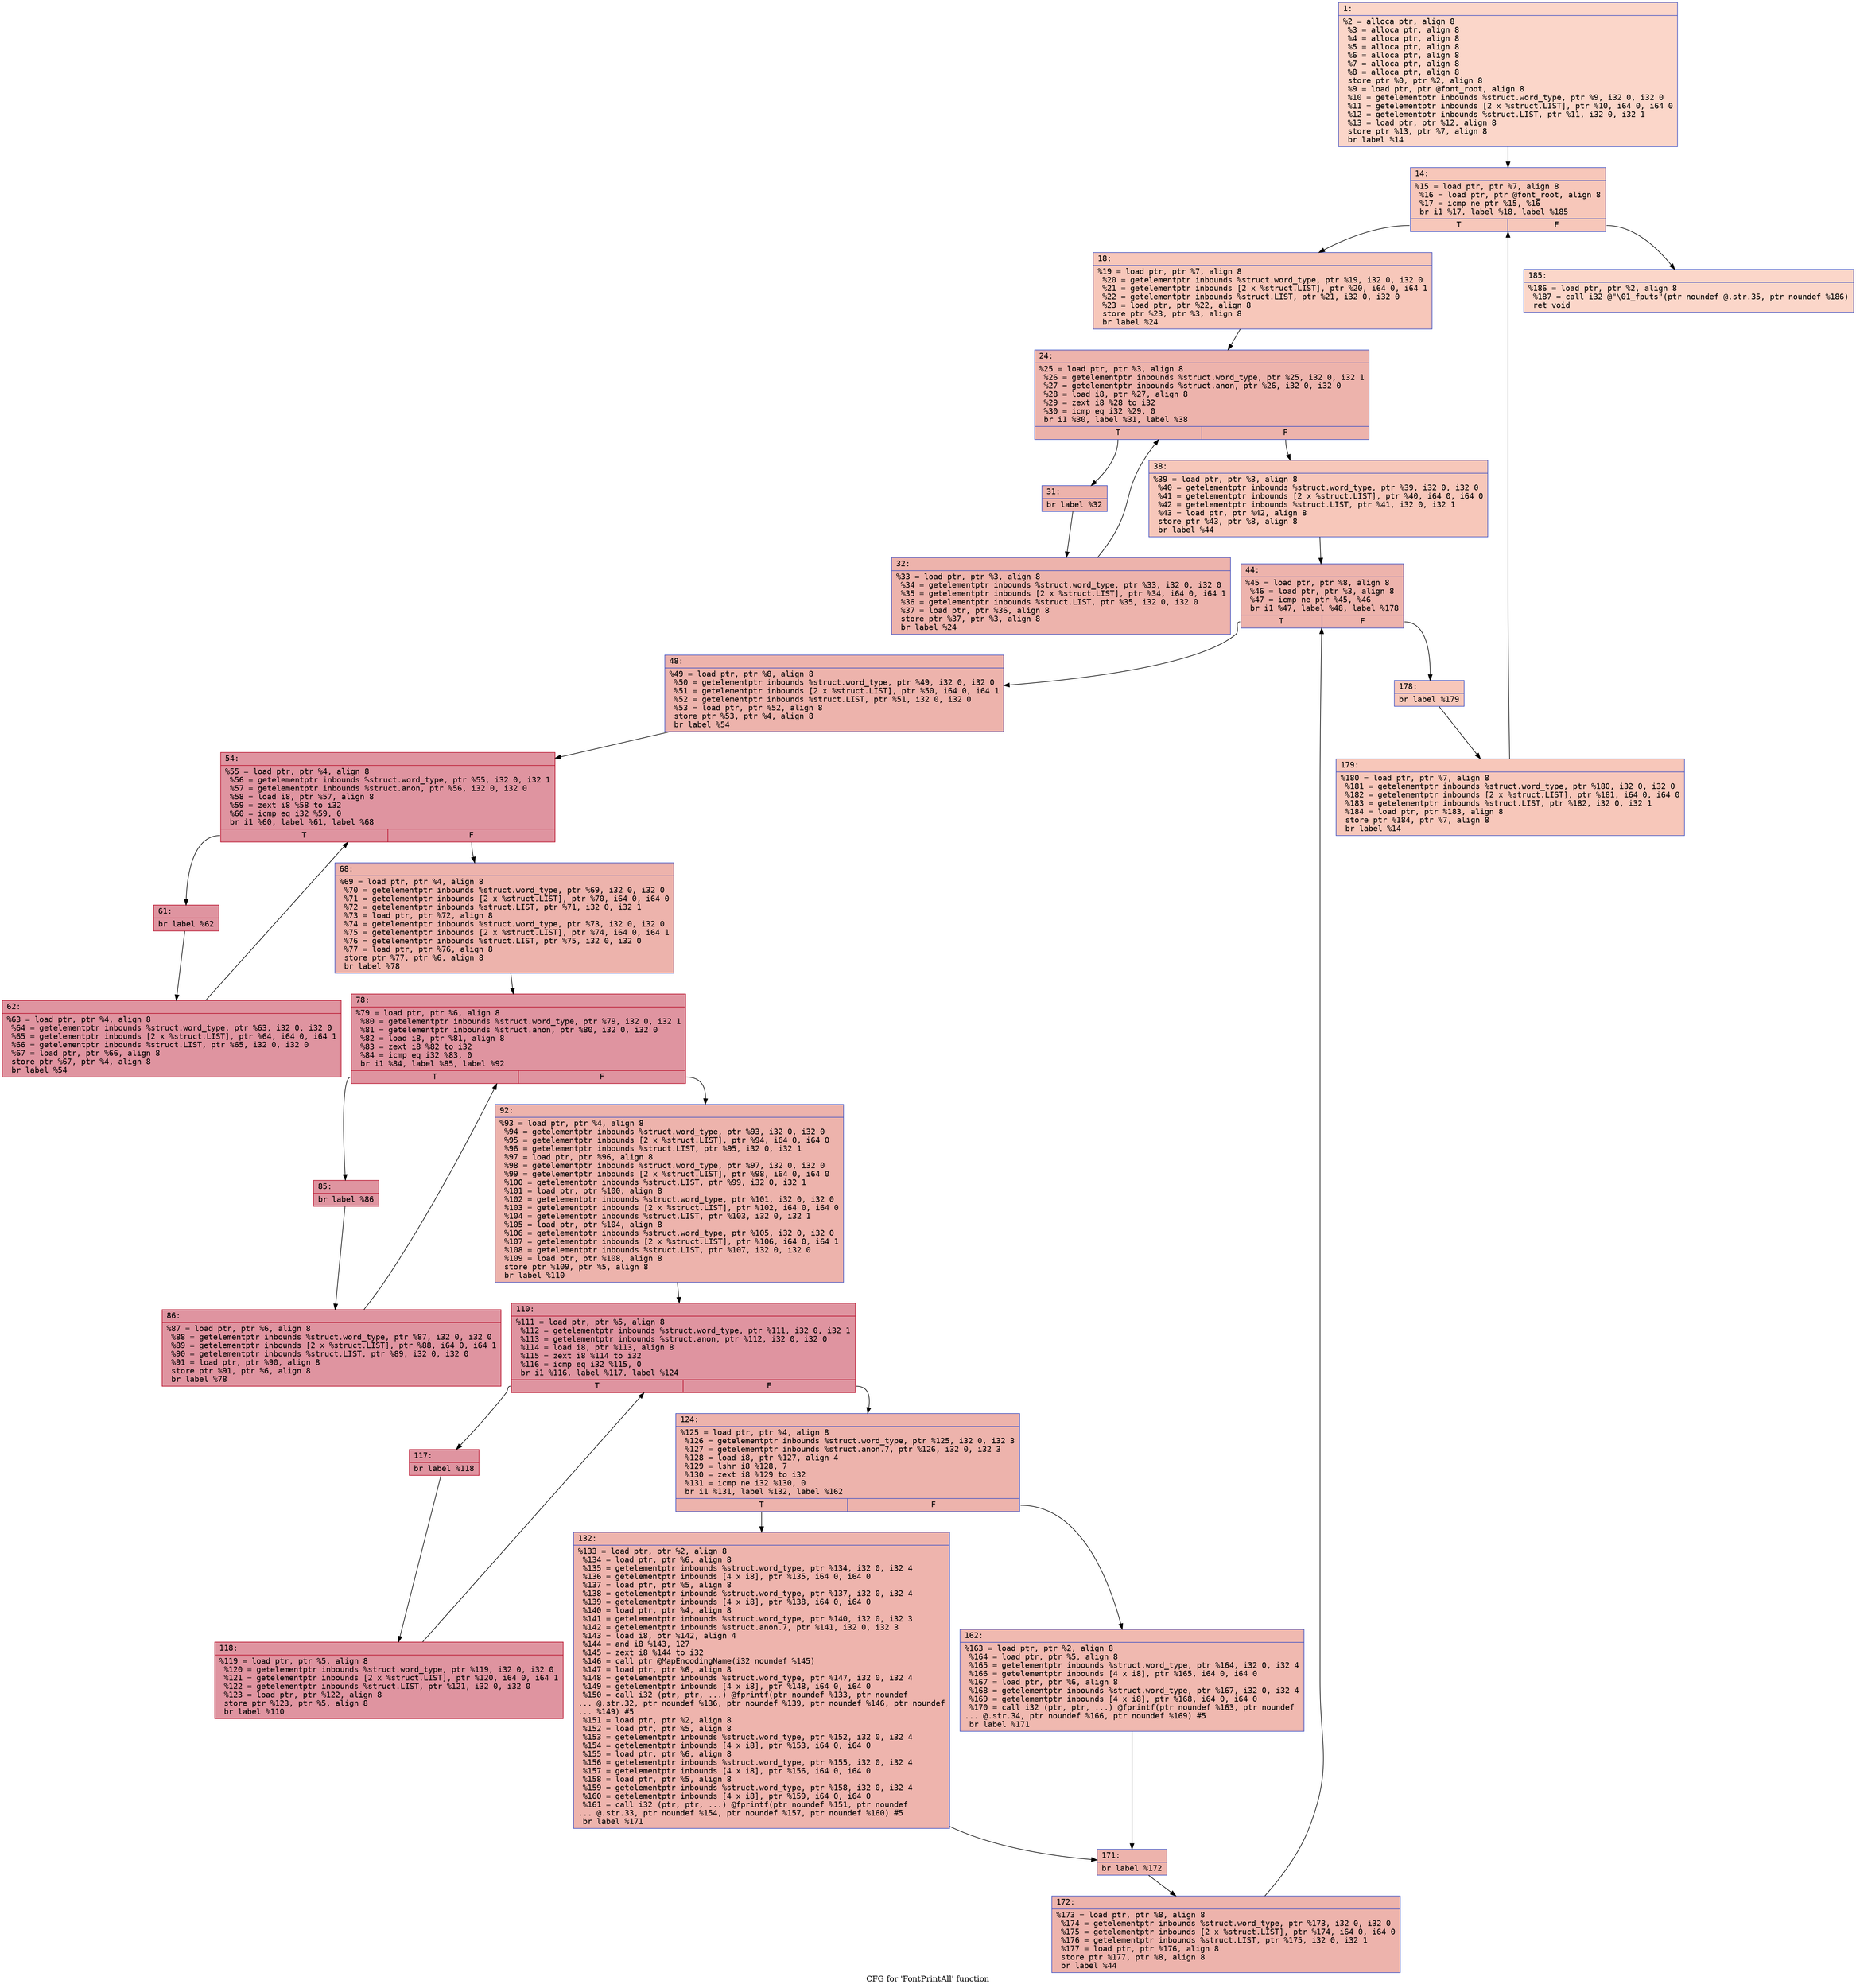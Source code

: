 digraph "CFG for 'FontPrintAll' function" {
	label="CFG for 'FontPrintAll' function";

	Node0x600000515270 [shape=record,color="#3d50c3ff", style=filled, fillcolor="#f6a38570" fontname="Courier",label="{1:\l|  %2 = alloca ptr, align 8\l  %3 = alloca ptr, align 8\l  %4 = alloca ptr, align 8\l  %5 = alloca ptr, align 8\l  %6 = alloca ptr, align 8\l  %7 = alloca ptr, align 8\l  %8 = alloca ptr, align 8\l  store ptr %0, ptr %2, align 8\l  %9 = load ptr, ptr @font_root, align 8\l  %10 = getelementptr inbounds %struct.word_type, ptr %9, i32 0, i32 0\l  %11 = getelementptr inbounds [2 x %struct.LIST], ptr %10, i64 0, i64 0\l  %12 = getelementptr inbounds %struct.LIST, ptr %11, i32 0, i32 1\l  %13 = load ptr, ptr %12, align 8\l  store ptr %13, ptr %7, align 8\l  br label %14\l}"];
	Node0x600000515270 -> Node0x600000515860[tooltip="1 -> 14\nProbability 100.00%" ];
	Node0x600000515860 [shape=record,color="#3d50c3ff", style=filled, fillcolor="#ec7f6370" fontname="Courier",label="{14:\l|  %15 = load ptr, ptr %7, align 8\l  %16 = load ptr, ptr @font_root, align 8\l  %17 = icmp ne ptr %15, %16\l  br i1 %17, label %18, label %185\l|{<s0>T|<s1>F}}"];
	Node0x600000515860:s0 -> Node0x6000005158b0[tooltip="14 -> 18\nProbability 96.88%" ];
	Node0x600000515860:s1 -> Node0x600000516080[tooltip="14 -> 185\nProbability 3.12%" ];
	Node0x6000005158b0 [shape=record,color="#3d50c3ff", style=filled, fillcolor="#ec7f6370" fontname="Courier",label="{18:\l|  %19 = load ptr, ptr %7, align 8\l  %20 = getelementptr inbounds %struct.word_type, ptr %19, i32 0, i32 0\l  %21 = getelementptr inbounds [2 x %struct.LIST], ptr %20, i64 0, i64 1\l  %22 = getelementptr inbounds %struct.LIST, ptr %21, i32 0, i32 0\l  %23 = load ptr, ptr %22, align 8\l  store ptr %23, ptr %3, align 8\l  br label %24\l}"];
	Node0x6000005158b0 -> Node0x600000515900[tooltip="18 -> 24\nProbability 100.00%" ];
	Node0x600000515900 [shape=record,color="#3d50c3ff", style=filled, fillcolor="#d6524470" fontname="Courier",label="{24:\l|  %25 = load ptr, ptr %3, align 8\l  %26 = getelementptr inbounds %struct.word_type, ptr %25, i32 0, i32 1\l  %27 = getelementptr inbounds %struct.anon, ptr %26, i32 0, i32 0\l  %28 = load i8, ptr %27, align 8\l  %29 = zext i8 %28 to i32\l  %30 = icmp eq i32 %29, 0\l  br i1 %30, label %31, label %38\l|{<s0>T|<s1>F}}"];
	Node0x600000515900:s0 -> Node0x600000515950[tooltip="24 -> 31\nProbability 96.88%" ];
	Node0x600000515900:s1 -> Node0x6000005159f0[tooltip="24 -> 38\nProbability 3.12%" ];
	Node0x600000515950 [shape=record,color="#3d50c3ff", style=filled, fillcolor="#d6524470" fontname="Courier",label="{31:\l|  br label %32\l}"];
	Node0x600000515950 -> Node0x6000005159a0[tooltip="31 -> 32\nProbability 100.00%" ];
	Node0x6000005159a0 [shape=record,color="#3d50c3ff", style=filled, fillcolor="#d6524470" fontname="Courier",label="{32:\l|  %33 = load ptr, ptr %3, align 8\l  %34 = getelementptr inbounds %struct.word_type, ptr %33, i32 0, i32 0\l  %35 = getelementptr inbounds [2 x %struct.LIST], ptr %34, i64 0, i64 1\l  %36 = getelementptr inbounds %struct.LIST, ptr %35, i32 0, i32 0\l  %37 = load ptr, ptr %36, align 8\l  store ptr %37, ptr %3, align 8\l  br label %24\l}"];
	Node0x6000005159a0 -> Node0x600000515900[tooltip="32 -> 24\nProbability 100.00%" ];
	Node0x6000005159f0 [shape=record,color="#3d50c3ff", style=filled, fillcolor="#ec7f6370" fontname="Courier",label="{38:\l|  %39 = load ptr, ptr %3, align 8\l  %40 = getelementptr inbounds %struct.word_type, ptr %39, i32 0, i32 0\l  %41 = getelementptr inbounds [2 x %struct.LIST], ptr %40, i64 0, i64 0\l  %42 = getelementptr inbounds %struct.LIST, ptr %41, i32 0, i32 1\l  %43 = load ptr, ptr %42, align 8\l  store ptr %43, ptr %8, align 8\l  br label %44\l}"];
	Node0x6000005159f0 -> Node0x600000515a40[tooltip="38 -> 44\nProbability 100.00%" ];
	Node0x600000515a40 [shape=record,color="#3d50c3ff", style=filled, fillcolor="#d6524470" fontname="Courier",label="{44:\l|  %45 = load ptr, ptr %8, align 8\l  %46 = load ptr, ptr %3, align 8\l  %47 = icmp ne ptr %45, %46\l  br i1 %47, label %48, label %178\l|{<s0>T|<s1>F}}"];
	Node0x600000515a40:s0 -> Node0x600000515a90[tooltip="44 -> 48\nProbability 96.88%" ];
	Node0x600000515a40:s1 -> Node0x600000515fe0[tooltip="44 -> 178\nProbability 3.12%" ];
	Node0x600000515a90 [shape=record,color="#3d50c3ff", style=filled, fillcolor="#d6524470" fontname="Courier",label="{48:\l|  %49 = load ptr, ptr %8, align 8\l  %50 = getelementptr inbounds %struct.word_type, ptr %49, i32 0, i32 0\l  %51 = getelementptr inbounds [2 x %struct.LIST], ptr %50, i64 0, i64 1\l  %52 = getelementptr inbounds %struct.LIST, ptr %51, i32 0, i32 0\l  %53 = load ptr, ptr %52, align 8\l  store ptr %53, ptr %4, align 8\l  br label %54\l}"];
	Node0x600000515a90 -> Node0x600000515ae0[tooltip="48 -> 54\nProbability 100.00%" ];
	Node0x600000515ae0 [shape=record,color="#b70d28ff", style=filled, fillcolor="#b70d2870" fontname="Courier",label="{54:\l|  %55 = load ptr, ptr %4, align 8\l  %56 = getelementptr inbounds %struct.word_type, ptr %55, i32 0, i32 1\l  %57 = getelementptr inbounds %struct.anon, ptr %56, i32 0, i32 0\l  %58 = load i8, ptr %57, align 8\l  %59 = zext i8 %58 to i32\l  %60 = icmp eq i32 %59, 0\l  br i1 %60, label %61, label %68\l|{<s0>T|<s1>F}}"];
	Node0x600000515ae0:s0 -> Node0x600000515b30[tooltip="54 -> 61\nProbability 96.88%" ];
	Node0x600000515ae0:s1 -> Node0x600000515bd0[tooltip="54 -> 68\nProbability 3.12%" ];
	Node0x600000515b30 [shape=record,color="#b70d28ff", style=filled, fillcolor="#b70d2870" fontname="Courier",label="{61:\l|  br label %62\l}"];
	Node0x600000515b30 -> Node0x600000515b80[tooltip="61 -> 62\nProbability 100.00%" ];
	Node0x600000515b80 [shape=record,color="#b70d28ff", style=filled, fillcolor="#b70d2870" fontname="Courier",label="{62:\l|  %63 = load ptr, ptr %4, align 8\l  %64 = getelementptr inbounds %struct.word_type, ptr %63, i32 0, i32 0\l  %65 = getelementptr inbounds [2 x %struct.LIST], ptr %64, i64 0, i64 1\l  %66 = getelementptr inbounds %struct.LIST, ptr %65, i32 0, i32 0\l  %67 = load ptr, ptr %66, align 8\l  store ptr %67, ptr %4, align 8\l  br label %54\l}"];
	Node0x600000515b80 -> Node0x600000515ae0[tooltip="62 -> 54\nProbability 100.00%" ];
	Node0x600000515bd0 [shape=record,color="#3d50c3ff", style=filled, fillcolor="#d6524470" fontname="Courier",label="{68:\l|  %69 = load ptr, ptr %4, align 8\l  %70 = getelementptr inbounds %struct.word_type, ptr %69, i32 0, i32 0\l  %71 = getelementptr inbounds [2 x %struct.LIST], ptr %70, i64 0, i64 0\l  %72 = getelementptr inbounds %struct.LIST, ptr %71, i32 0, i32 1\l  %73 = load ptr, ptr %72, align 8\l  %74 = getelementptr inbounds %struct.word_type, ptr %73, i32 0, i32 0\l  %75 = getelementptr inbounds [2 x %struct.LIST], ptr %74, i64 0, i64 1\l  %76 = getelementptr inbounds %struct.LIST, ptr %75, i32 0, i32 0\l  %77 = load ptr, ptr %76, align 8\l  store ptr %77, ptr %6, align 8\l  br label %78\l}"];
	Node0x600000515bd0 -> Node0x600000515c20[tooltip="68 -> 78\nProbability 100.00%" ];
	Node0x600000515c20 [shape=record,color="#b70d28ff", style=filled, fillcolor="#b70d2870" fontname="Courier",label="{78:\l|  %79 = load ptr, ptr %6, align 8\l  %80 = getelementptr inbounds %struct.word_type, ptr %79, i32 0, i32 1\l  %81 = getelementptr inbounds %struct.anon, ptr %80, i32 0, i32 0\l  %82 = load i8, ptr %81, align 8\l  %83 = zext i8 %82 to i32\l  %84 = icmp eq i32 %83, 0\l  br i1 %84, label %85, label %92\l|{<s0>T|<s1>F}}"];
	Node0x600000515c20:s0 -> Node0x600000515c70[tooltip="78 -> 85\nProbability 96.88%" ];
	Node0x600000515c20:s1 -> Node0x600000515d10[tooltip="78 -> 92\nProbability 3.12%" ];
	Node0x600000515c70 [shape=record,color="#b70d28ff", style=filled, fillcolor="#b70d2870" fontname="Courier",label="{85:\l|  br label %86\l}"];
	Node0x600000515c70 -> Node0x600000515cc0[tooltip="85 -> 86\nProbability 100.00%" ];
	Node0x600000515cc0 [shape=record,color="#b70d28ff", style=filled, fillcolor="#b70d2870" fontname="Courier",label="{86:\l|  %87 = load ptr, ptr %6, align 8\l  %88 = getelementptr inbounds %struct.word_type, ptr %87, i32 0, i32 0\l  %89 = getelementptr inbounds [2 x %struct.LIST], ptr %88, i64 0, i64 1\l  %90 = getelementptr inbounds %struct.LIST, ptr %89, i32 0, i32 0\l  %91 = load ptr, ptr %90, align 8\l  store ptr %91, ptr %6, align 8\l  br label %78\l}"];
	Node0x600000515cc0 -> Node0x600000515c20[tooltip="86 -> 78\nProbability 100.00%" ];
	Node0x600000515d10 [shape=record,color="#3d50c3ff", style=filled, fillcolor="#d6524470" fontname="Courier",label="{92:\l|  %93 = load ptr, ptr %4, align 8\l  %94 = getelementptr inbounds %struct.word_type, ptr %93, i32 0, i32 0\l  %95 = getelementptr inbounds [2 x %struct.LIST], ptr %94, i64 0, i64 0\l  %96 = getelementptr inbounds %struct.LIST, ptr %95, i32 0, i32 1\l  %97 = load ptr, ptr %96, align 8\l  %98 = getelementptr inbounds %struct.word_type, ptr %97, i32 0, i32 0\l  %99 = getelementptr inbounds [2 x %struct.LIST], ptr %98, i64 0, i64 0\l  %100 = getelementptr inbounds %struct.LIST, ptr %99, i32 0, i32 1\l  %101 = load ptr, ptr %100, align 8\l  %102 = getelementptr inbounds %struct.word_type, ptr %101, i32 0, i32 0\l  %103 = getelementptr inbounds [2 x %struct.LIST], ptr %102, i64 0, i64 0\l  %104 = getelementptr inbounds %struct.LIST, ptr %103, i32 0, i32 1\l  %105 = load ptr, ptr %104, align 8\l  %106 = getelementptr inbounds %struct.word_type, ptr %105, i32 0, i32 0\l  %107 = getelementptr inbounds [2 x %struct.LIST], ptr %106, i64 0, i64 1\l  %108 = getelementptr inbounds %struct.LIST, ptr %107, i32 0, i32 0\l  %109 = load ptr, ptr %108, align 8\l  store ptr %109, ptr %5, align 8\l  br label %110\l}"];
	Node0x600000515d10 -> Node0x600000515d60[tooltip="92 -> 110\nProbability 100.00%" ];
	Node0x600000515d60 [shape=record,color="#b70d28ff", style=filled, fillcolor="#b70d2870" fontname="Courier",label="{110:\l|  %111 = load ptr, ptr %5, align 8\l  %112 = getelementptr inbounds %struct.word_type, ptr %111, i32 0, i32 1\l  %113 = getelementptr inbounds %struct.anon, ptr %112, i32 0, i32 0\l  %114 = load i8, ptr %113, align 8\l  %115 = zext i8 %114 to i32\l  %116 = icmp eq i32 %115, 0\l  br i1 %116, label %117, label %124\l|{<s0>T|<s1>F}}"];
	Node0x600000515d60:s0 -> Node0x600000515db0[tooltip="110 -> 117\nProbability 96.88%" ];
	Node0x600000515d60:s1 -> Node0x600000515e50[tooltip="110 -> 124\nProbability 3.12%" ];
	Node0x600000515db0 [shape=record,color="#b70d28ff", style=filled, fillcolor="#b70d2870" fontname="Courier",label="{117:\l|  br label %118\l}"];
	Node0x600000515db0 -> Node0x600000515e00[tooltip="117 -> 118\nProbability 100.00%" ];
	Node0x600000515e00 [shape=record,color="#b70d28ff", style=filled, fillcolor="#b70d2870" fontname="Courier",label="{118:\l|  %119 = load ptr, ptr %5, align 8\l  %120 = getelementptr inbounds %struct.word_type, ptr %119, i32 0, i32 0\l  %121 = getelementptr inbounds [2 x %struct.LIST], ptr %120, i64 0, i64 1\l  %122 = getelementptr inbounds %struct.LIST, ptr %121, i32 0, i32 0\l  %123 = load ptr, ptr %122, align 8\l  store ptr %123, ptr %5, align 8\l  br label %110\l}"];
	Node0x600000515e00 -> Node0x600000515d60[tooltip="118 -> 110\nProbability 100.00%" ];
	Node0x600000515e50 [shape=record,color="#3d50c3ff", style=filled, fillcolor="#d6524470" fontname="Courier",label="{124:\l|  %125 = load ptr, ptr %4, align 8\l  %126 = getelementptr inbounds %struct.word_type, ptr %125, i32 0, i32 3\l  %127 = getelementptr inbounds %struct.anon.7, ptr %126, i32 0, i32 3\l  %128 = load i8, ptr %127, align 4\l  %129 = lshr i8 %128, 7\l  %130 = zext i8 %129 to i32\l  %131 = icmp ne i32 %130, 0\l  br i1 %131, label %132, label %162\l|{<s0>T|<s1>F}}"];
	Node0x600000515e50:s0 -> Node0x600000515ea0[tooltip="124 -> 132\nProbability 62.50%" ];
	Node0x600000515e50:s1 -> Node0x600000515ef0[tooltip="124 -> 162\nProbability 37.50%" ];
	Node0x600000515ea0 [shape=record,color="#3d50c3ff", style=filled, fillcolor="#d8564670" fontname="Courier",label="{132:\l|  %133 = load ptr, ptr %2, align 8\l  %134 = load ptr, ptr %6, align 8\l  %135 = getelementptr inbounds %struct.word_type, ptr %134, i32 0, i32 4\l  %136 = getelementptr inbounds [4 x i8], ptr %135, i64 0, i64 0\l  %137 = load ptr, ptr %5, align 8\l  %138 = getelementptr inbounds %struct.word_type, ptr %137, i32 0, i32 4\l  %139 = getelementptr inbounds [4 x i8], ptr %138, i64 0, i64 0\l  %140 = load ptr, ptr %4, align 8\l  %141 = getelementptr inbounds %struct.word_type, ptr %140, i32 0, i32 3\l  %142 = getelementptr inbounds %struct.anon.7, ptr %141, i32 0, i32 3\l  %143 = load i8, ptr %142, align 4\l  %144 = and i8 %143, 127\l  %145 = zext i8 %144 to i32\l  %146 = call ptr @MapEncodingName(i32 noundef %145)\l  %147 = load ptr, ptr %6, align 8\l  %148 = getelementptr inbounds %struct.word_type, ptr %147, i32 0, i32 4\l  %149 = getelementptr inbounds [4 x i8], ptr %148, i64 0, i64 0\l  %150 = call i32 (ptr, ptr, ...) @fprintf(ptr noundef %133, ptr noundef\l... @.str.32, ptr noundef %136, ptr noundef %139, ptr noundef %146, ptr noundef\l... %149) #5\l  %151 = load ptr, ptr %2, align 8\l  %152 = load ptr, ptr %5, align 8\l  %153 = getelementptr inbounds %struct.word_type, ptr %152, i32 0, i32 4\l  %154 = getelementptr inbounds [4 x i8], ptr %153, i64 0, i64 0\l  %155 = load ptr, ptr %6, align 8\l  %156 = getelementptr inbounds %struct.word_type, ptr %155, i32 0, i32 4\l  %157 = getelementptr inbounds [4 x i8], ptr %156, i64 0, i64 0\l  %158 = load ptr, ptr %5, align 8\l  %159 = getelementptr inbounds %struct.word_type, ptr %158, i32 0, i32 4\l  %160 = getelementptr inbounds [4 x i8], ptr %159, i64 0, i64 0\l  %161 = call i32 (ptr, ptr, ...) @fprintf(ptr noundef %151, ptr noundef\l... @.str.33, ptr noundef %154, ptr noundef %157, ptr noundef %160) #5\l  br label %171\l}"];
	Node0x600000515ea0 -> Node0x600000515f40[tooltip="132 -> 171\nProbability 100.00%" ];
	Node0x600000515ef0 [shape=record,color="#3d50c3ff", style=filled, fillcolor="#de614d70" fontname="Courier",label="{162:\l|  %163 = load ptr, ptr %2, align 8\l  %164 = load ptr, ptr %5, align 8\l  %165 = getelementptr inbounds %struct.word_type, ptr %164, i32 0, i32 4\l  %166 = getelementptr inbounds [4 x i8], ptr %165, i64 0, i64 0\l  %167 = load ptr, ptr %6, align 8\l  %168 = getelementptr inbounds %struct.word_type, ptr %167, i32 0, i32 4\l  %169 = getelementptr inbounds [4 x i8], ptr %168, i64 0, i64 0\l  %170 = call i32 (ptr, ptr, ...) @fprintf(ptr noundef %163, ptr noundef\l... @.str.34, ptr noundef %166, ptr noundef %169) #5\l  br label %171\l}"];
	Node0x600000515ef0 -> Node0x600000515f40[tooltip="162 -> 171\nProbability 100.00%" ];
	Node0x600000515f40 [shape=record,color="#3d50c3ff", style=filled, fillcolor="#d6524470" fontname="Courier",label="{171:\l|  br label %172\l}"];
	Node0x600000515f40 -> Node0x600000515f90[tooltip="171 -> 172\nProbability 100.00%" ];
	Node0x600000515f90 [shape=record,color="#3d50c3ff", style=filled, fillcolor="#d6524470" fontname="Courier",label="{172:\l|  %173 = load ptr, ptr %8, align 8\l  %174 = getelementptr inbounds %struct.word_type, ptr %173, i32 0, i32 0\l  %175 = getelementptr inbounds [2 x %struct.LIST], ptr %174, i64 0, i64 0\l  %176 = getelementptr inbounds %struct.LIST, ptr %175, i32 0, i32 1\l  %177 = load ptr, ptr %176, align 8\l  store ptr %177, ptr %8, align 8\l  br label %44\l}"];
	Node0x600000515f90 -> Node0x600000515a40[tooltip="172 -> 44\nProbability 100.00%" ];
	Node0x600000515fe0 [shape=record,color="#3d50c3ff", style=filled, fillcolor="#ec7f6370" fontname="Courier",label="{178:\l|  br label %179\l}"];
	Node0x600000515fe0 -> Node0x600000516030[tooltip="178 -> 179\nProbability 100.00%" ];
	Node0x600000516030 [shape=record,color="#3d50c3ff", style=filled, fillcolor="#ec7f6370" fontname="Courier",label="{179:\l|  %180 = load ptr, ptr %7, align 8\l  %181 = getelementptr inbounds %struct.word_type, ptr %180, i32 0, i32 0\l  %182 = getelementptr inbounds [2 x %struct.LIST], ptr %181, i64 0, i64 0\l  %183 = getelementptr inbounds %struct.LIST, ptr %182, i32 0, i32 1\l  %184 = load ptr, ptr %183, align 8\l  store ptr %184, ptr %7, align 8\l  br label %14\l}"];
	Node0x600000516030 -> Node0x600000515860[tooltip="179 -> 14\nProbability 100.00%" ];
	Node0x600000516080 [shape=record,color="#3d50c3ff", style=filled, fillcolor="#f6a38570" fontname="Courier",label="{185:\l|  %186 = load ptr, ptr %2, align 8\l  %187 = call i32 @\"\\01_fputs\"(ptr noundef @.str.35, ptr noundef %186)\l  ret void\l}"];
}
